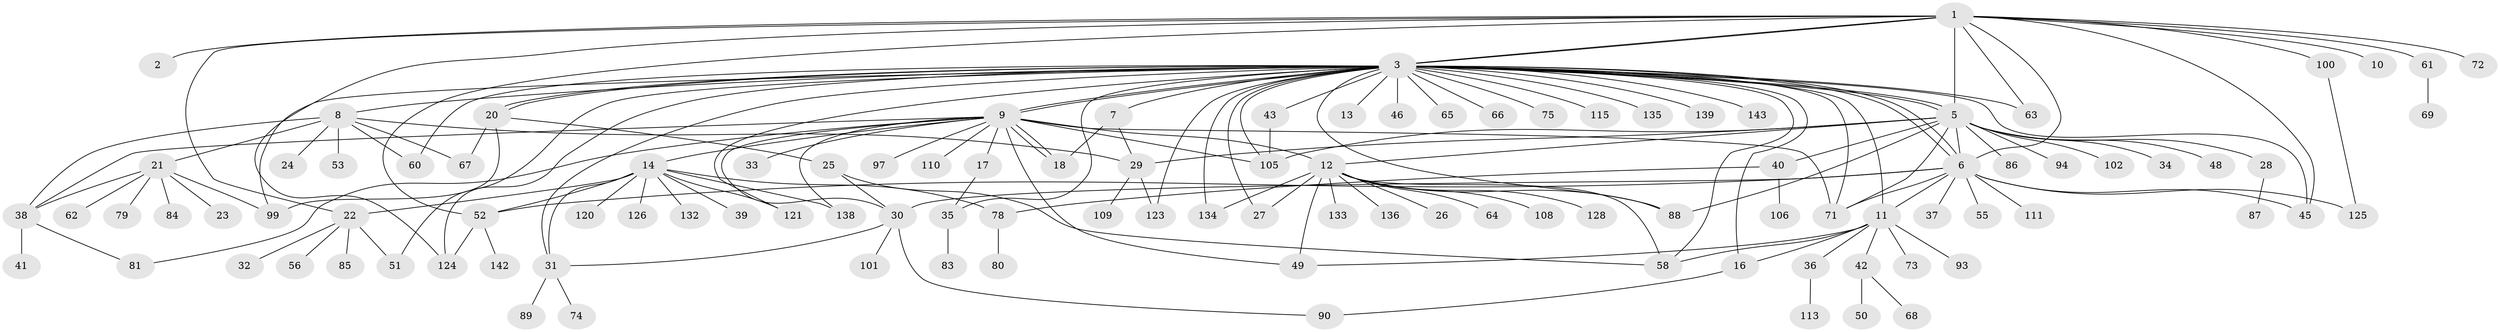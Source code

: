 // Generated by graph-tools (version 1.1) at 2025/51/02/27/25 19:51:54]
// undirected, 109 vertices, 165 edges
graph export_dot {
graph [start="1"]
  node [color=gray90,style=filled];
  1 [super="+107"];
  2;
  3 [super="+4"];
  5 [super="+19"];
  6 [super="+116"];
  7 [super="+77"];
  8 [super="+15"];
  9 [super="+122"];
  10;
  11;
  12 [super="+47"];
  13;
  14 [super="+54"];
  16;
  17;
  18;
  20 [super="+141"];
  21 [super="+129"];
  22 [super="+92"];
  23;
  24;
  25 [super="+103"];
  26;
  27 [super="+57"];
  28;
  29 [super="+76"];
  30 [super="+137"];
  31;
  32 [super="+96"];
  33;
  34;
  35 [super="+127"];
  36 [super="+82"];
  37;
  38 [super="+98"];
  39;
  40 [super="+44"];
  41;
  42;
  43 [super="+95"];
  45;
  46;
  48 [super="+140"];
  49 [super="+117"];
  50 [super="+104"];
  51 [super="+130"];
  52 [super="+70"];
  53;
  55;
  56;
  58 [super="+59"];
  60;
  61 [super="+112"];
  62;
  63;
  64;
  65;
  66;
  67;
  68;
  69;
  71 [super="+131"];
  72 [super="+118"];
  73;
  74;
  75;
  78 [super="+119"];
  79;
  80;
  81;
  83;
  84;
  85;
  86;
  87;
  88;
  89;
  90 [super="+91"];
  93;
  94;
  97;
  99;
  100;
  101;
  102;
  105 [super="+114"];
  106;
  108;
  109;
  110;
  111;
  113;
  115;
  120;
  121;
  123;
  124;
  125;
  126;
  128;
  132;
  133;
  134;
  135;
  136;
  138;
  139;
  142;
  143;
  1 -- 2;
  1 -- 3 [weight=2];
  1 -- 3;
  1 -- 6;
  1 -- 10;
  1 -- 22;
  1 -- 45;
  1 -- 52;
  1 -- 61;
  1 -- 63;
  1 -- 72;
  1 -- 100;
  1 -- 124;
  1 -- 5 [weight=2];
  3 -- 5;
  3 -- 5;
  3 -- 6;
  3 -- 6;
  3 -- 7;
  3 -- 8;
  3 -- 9;
  3 -- 9;
  3 -- 11;
  3 -- 16;
  3 -- 20;
  3 -- 20;
  3 -- 31;
  3 -- 43;
  3 -- 45;
  3 -- 46;
  3 -- 58;
  3 -- 60;
  3 -- 63;
  3 -- 65;
  3 -- 66;
  3 -- 75;
  3 -- 88;
  3 -- 99;
  3 -- 105;
  3 -- 115;
  3 -- 121;
  3 -- 123;
  3 -- 124;
  3 -- 134;
  3 -- 135;
  3 -- 139;
  3 -- 143;
  3 -- 51;
  3 -- 71;
  3 -- 27;
  3 -- 13;
  3 -- 35;
  5 -- 6;
  5 -- 28;
  5 -- 29;
  5 -- 34;
  5 -- 40;
  5 -- 48;
  5 -- 71;
  5 -- 86;
  5 -- 88;
  5 -- 94;
  5 -- 102;
  5 -- 12;
  5 -- 105;
  6 -- 11;
  6 -- 30;
  6 -- 37;
  6 -- 45;
  6 -- 52;
  6 -- 55;
  6 -- 71;
  6 -- 111;
  6 -- 125;
  7 -- 18;
  7 -- 29;
  8 -- 21;
  8 -- 24;
  8 -- 38;
  8 -- 53;
  8 -- 67;
  8 -- 60;
  8 -- 29;
  9 -- 12 [weight=2];
  9 -- 14;
  9 -- 17;
  9 -- 18;
  9 -- 18;
  9 -- 30;
  9 -- 33;
  9 -- 38;
  9 -- 81;
  9 -- 97;
  9 -- 105;
  9 -- 110;
  9 -- 138;
  9 -- 49;
  9 -- 71;
  11 -- 16;
  11 -- 36;
  11 -- 42;
  11 -- 73;
  11 -- 93;
  11 -- 49;
  11 -- 58;
  12 -- 26;
  12 -- 27 [weight=2];
  12 -- 64;
  12 -- 88;
  12 -- 133;
  12 -- 128;
  12 -- 134;
  12 -- 136;
  12 -- 108;
  12 -- 49;
  12 -- 58;
  14 -- 39;
  14 -- 52;
  14 -- 78;
  14 -- 121;
  14 -- 126;
  14 -- 132;
  14 -- 22;
  14 -- 120;
  14 -- 138;
  14 -- 31;
  16 -- 90;
  17 -- 35;
  20 -- 25;
  20 -- 67;
  20 -- 99;
  21 -- 23;
  21 -- 62;
  21 -- 79;
  21 -- 84;
  21 -- 99;
  21 -- 38;
  22 -- 32;
  22 -- 51;
  22 -- 56;
  22 -- 85;
  25 -- 58;
  25 -- 30;
  28 -- 87;
  29 -- 109;
  29 -- 123;
  30 -- 31;
  30 -- 90;
  30 -- 101;
  31 -- 74;
  31 -- 89;
  35 -- 83;
  36 -- 113;
  38 -- 41;
  38 -- 81;
  40 -- 78;
  40 -- 106;
  42 -- 50;
  42 -- 68;
  43 -- 105;
  52 -- 124;
  52 -- 142;
  61 -- 69;
  78 -- 80;
  100 -- 125;
}
